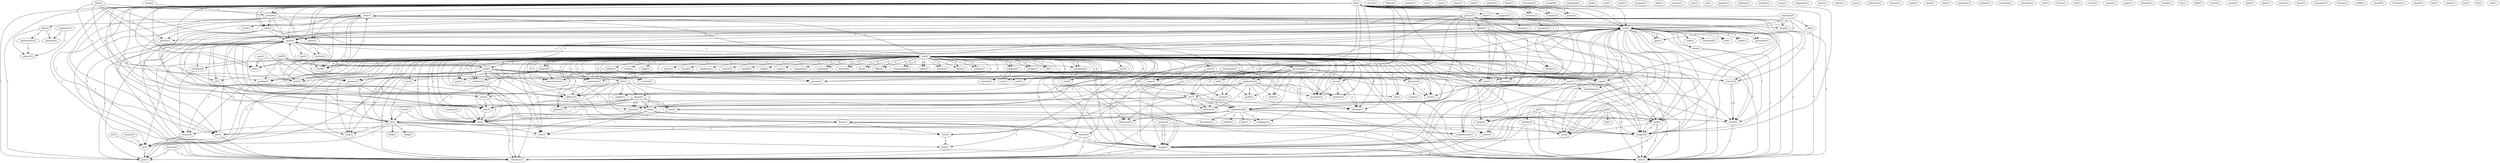 digraph G {
  disk [ label="disk(5)" ];
  packing [ label="packing(1)" ];
  want [ label="want(1)" ];
  address [ label="address(3)" ];
  postage [ label="postage(1)" ];
  peachy [ label="peachy(1)" ];
  slab [ label="slab(1)" ];
  stuff [ label="stuff(3)" ];
  send [ label="send(5)" ];
  contribute [ label="contribute(2)" ];
  church [ label="church(1)" ];
  ldmech [ label="ldmech(1)" ];
  email [ label="email(4)" ];
  otis [ label="otis(9)" ];
  unomaha [ label="unomaha(4)" ];
  edu [ label="edu(8)" ];
  eof [ label="eof(1)" ];
  ed [ label="ed(3)" ];
  view [ label="view(1)" ];
  uploaded [ label="uploaded(1)" ];
  information [ label="information(6)" ];
  time [ label="time(2)" ];
  otis [ label="otis(6)" ];
  omaha [ label="omaha(4)" ];
  cwis [ label="cwis(2)" ];
  size [ label="size(1)" ];
  archive [ label="archive(1)" ];
  directory [ label="directory(7)" ];
  pub [ label="pub(2)" ];
  number [ label="number(1)" ];
  someone [ label="someone(3)" ];
  use [ label="use(1)" ];
  use [ label="use(6)" ];
  gain [ label="gain(1)" ];
  dig [ label="dig(1)" ];
  ne [ label="ne(2)" ];
  rm [ label="rm(1)" ];
  case [ label="case(1)" ];
  closes [ label="closes(1)" ];
  help [ label="help(1)" ];
  upload [ label="upload(1)" ];
  info [ label="info(4)" ];
  text [ label="text(2)" ];
  post [ label="post(2)" ];
  file [ label="file(5)" ];
  system [ label="system(1)" ];
  subject [ label="subject(1)" ];
  exists [ label="exists(1)" ];
  site [ label="site(3)" ];
  permission [ label="permission(7)" ];
  publication [ label="publication(2)" ];
  hang [ label="hang(1)" ];
  unc [ label="unc(4)" ];
  give [ label="give(3)" ];
  format [ label="format(3)" ];
  credit [ label="credit(1)" ];
  bbs [ label="bbs(1)" ];
  screen [ label="screen(1)" ];
  priest [ label="priest(1)" ];
  art [ label="art(3)" ];
  forum [ label="forum(1)" ];
  public [ label="public(1)" ];
  exhibition [ label="exhibition(1)" ];
  convert [ label="convert(2)" ];
  spread [ label="spread(1)" ];
  stand [ label="stand(1)" ];
  ezine [ label="ezine(1)" ];
  profit [ label="profit(1)" ];
  animation [ label="animation(1)" ];
  wallpaper [ label="wallpaper(1)" ];
  way [ label="way(2)" ];
  distribution [ label="distribution(3)" ];
  supply [ label="supply(1)" ];
  software [ label="software(1)" ];
  sunsite [ label="sunsite(4)" ];
  sumerian [ label="sumerian(1)" ];
  network [ label="network(1)" ];
  change [ label="change(1)" ];
  dimension [ label="dimension(1)" ];
  copy [ label="copy(2)" ];
  scrutiny [ label="scrutiny(1)" ];
  deity [ label="deity(1)" ];
  project [ label="project(6)" ];
  offers [ label="offers(1)" ];
  house [ label="house(1)" ];
  scan [ label="scan(2)" ];
  dial [ label="dial(1)" ];
  filename [ label="filename(3)" ];
  responsibility [ label="responsibility(1)" ];
  purpose [ label="purpose(2)" ];
  artwork [ label="artwork(1)" ];
  check [ label="check(1)" ];
  perusal [ label="perusal(1)" ];
  pope [ label="pope(1)" ];
  save [ label="save(1)" ];
  change [ label="change(1)" ];
  condition [ label="condition(1)" ];
  leave [ label="leave(2)" ];
  broadcast [ label="broadcast(1)" ];
  takes [ label="takes(1)" ];
  interest [ label="interest(1)" ];
  administrator [ label="administrator(1)" ];
  doesn [ label="doesn(1)" ];
  includes [ label="includes(1)" ];
  connection [ label="connection(1)" ];
  critique [ label="critique(1)" ];
  gallery [ label="gallery(2)" ];
  clothing [ label="clothing(1)" ];
  note [ label="note(1)" ];
  accepts [ label="accepts(1)" ];
  find [ label="find(3)" ];
  don [ label="don(1)" ];
  see [ label="see(2)" ];
  fill [ label="fill(1)" ];
  image [ label="image(14)" ];
  files [ label="files(1)" ];
  form [ label="form(1)" ];
  conversion [ label="conversion(1)" ];
  scanned [ label="scanned(1)" ];
  something [ label="something(1)" ];
  look [ label="look(1)" ];
  usage [ label="usage(1)" ];
  ask [ label="ask(1)" ];
  contact [ label="contact(2)" ];
  sort [ label="sort(2)" ];
  contact [ label="contact(3)" ];
  artist [ label="artist(6)" ];
  uwi [ label="uwi(1)" ];
  news [ label="news(1)" ];
  program [ label="program(1)" ];
  offer [ label="offer(1)" ];
  process [ label="process(1)" ];
  stay [ label="stay(1)" ];
  go [ label="go(1)" ];
  gopher [ label="gopher(1)" ];
  compensation [ label="compensation(1)" ];
  email [ label="email(2)" ];
  stimulus [ label="stimulus(1)" ];
  bulletin [ label="bulletin(1)" ];
  please [ label="please(5)" ];
  submit [ label="submit(2)" ];
  arrange [ label="arrange(1)" ];
  upload [ label="upload(1)" ];
  transport [ label="transport(1)" ];
  keep [ label="keep(4)" ];
  mass [ label="mass(1)" ];
  originated [ label="originated(1)" ];
  ftp [ label="ftp(4)" ];
  draw [ label="draw(1)" ];
  happens [ label="happens(1)" ];
  picture [ label="picture(2)" ];
  take [ label="take(2)" ];
  encoders [ label="encoders(1)" ];
  photo [ label="photo(1)" ];
  put [ label="put(1)" ];
  scanner [ label="scanner(3)" ];
  access [ label="access(2)" ];
  booty [ label="booty(1)" ];
  obtain [ label="obtain(1)" ];
  mac [ label="mac(1)" ];
  reference [ label="reference(1)" ];
  code [ label="code(1)" ];
  command [ label="command(1)" ];
  series [ label="series(3)" ];
  know [ label="know(1)" ];
  bin [ label="bin(1)" ];
  make [ label="make(1)" ];
  work [ label="work(2)" ];
  permitted [ label="permitted(1)" ];
  term [ label="term(2)" ];
  name [ label="name(2)" ];
  browse [ label="browse(1)" ];
  today [ label="today(1)" ];
  food [ label="food(1)" ];
  thing [ label="thing(1)" ];
  kick [ label="kick(1)" ];
  merit [ label="merit(1)" ];
  title [ label="title(1)" ];
  gumption [ label="gumption(1)" ];
  backup [ label="backup(1)" ];
  viewer [ label="viewer(2)" ];
  description [ label="description(1)" ];
  infofile [ label="infofile(1)" ];
  line [ label="line(1)" ];
  incoming [ label="incoming(1)" ];
  gif [ label="gif(7)" ];
  cyberden [ label="cyberden(1)" ];
  computer [ label="computer(2)" ];
  anything [ label="anything(1)" ];
  deposit [ label="deposit(1)" ];
  stimulate [ label="stimulate(2)" ];
  jpg [ label="jpg(4)" ];
  bit [ label="bit(1)" ];
  track [ label="track(1)" ];
  idea [ label="idea(2)" ];
  include [ label="include(3)" ];
  end [ label="end(1)" ];
  ftp [ label="ftp(2)" ];
  future [ label="future(1)" ];
  feel [ label="feel(1)" ];
  sase [ label="sase(3)" ];
  travel [ label="travel(1)" ];
  usenet [ label="usenet(1)" ];
  input [ label="input(1)" ];
  po [ label="po(2)" ];
  drawing [ label="drawing(1)" ];
  remain [ label="remain(1)" ];
  contrib [ label="contrib(1)" ];
  fact [ label="fact(1)" ];
  light [ label="light(1)" ];
  revert [ label="revert(1)" ];
  immortality [ label="immortality(2)" ];
  means [ label="means(1)" ];
  hope [ label="hope(1)" ];
  globe [ label="globe(1)" ];
  author [ label="author(1)" ];
  stastny [ label="stastny(3)" ];
  gives [ label="gives(1)" ];
  internet [ label="internet(1)" ];
  remember [ label="remember(1)" ];
  hmmm [ label="hmmm(1)" ];
  waffle [ label="waffle(1)" ];
  disclaimer [ label="disclaimer(2)" ];
  otistuff [ label="otistuff(1)" ];
  breathed [ label="breathed(1)" ];
  ldmek [ label="ldmek(2)" ];
  ibm [ label="ibm(1)" ];
  forget [ label="forget(1)" ];
  iron [ label="iron(1)" ];
  bx [ label="bx(2)" ];
  life [ label="life(1)" ];
  cafe [ label="cafe(1)" ];
  disk -> packing [ label="2" ];
  disk -> want [ label="2" ];
  disk -> address [ label="2" ];
  disk -> postage [ label="2" ];
  disk -> peachy [ label="1" ];
  disk -> slab [ label="2" ];
  stuff -> send [ label="1" ];
  stuff -> packing [ label="1" ];
  stuff -> postage [ label="1" ];
  stuff -> slab [ label="1" ];
  stuff -> contribute [ label="1" ];
  email -> otis [ label="1" ];
  email -> unomaha [ label="2" ];
  email -> edu [ label="2" ];
  email -> eof [ label="2" ];
  email -> ed [ label="2" ];
  email -> view [ label="1" ];
  email -> uploaded [ label="1" ];
  email -> information [ label="1" ];
  email -> time [ label="1" ];
  email -> otis [ label="1" ];
  email -> omaha [ label="1" ];
  email -> cwis [ label="2" ];
  email -> size [ label="1" ];
  email -> archive [ label="1" ];
  email -> directory [ label="1" ];
  email -> pub [ label="1" ];
  someone -> use [ label="1" ];
  someone -> use [ label="1" ];
  someone -> gain [ label="1" ];
  someone -> dig [ label="1" ];
  someone -> ne [ label="1" ];
  upload -> info [ label="2" ];
  upload -> text [ label="1" ];
  upload -> post [ label="1" ];
  upload -> file [ label="2" ];
  upload -> system [ label="1" ];
  otis -> exists [ label="1" ];
  otis -> site [ label="3" ];
  otis -> permission [ label="3" ];
  otis -> publication [ label="2" ];
  otis -> send [ label="3" ];
  otis -> hang [ label="1" ];
  otis -> unc [ label="2" ];
  otis -> give [ label="1" ];
  otis -> format [ label="1" ];
  otis -> credit [ label="1" ];
  otis -> unomaha [ label="2" ];
  otis -> edu [ label="4" ];
  otis -> bbs [ label="1" ];
  otis -> screen [ label="1" ];
  otis -> priest [ label="2" ];
  otis -> art [ label="5" ];
  otis -> forum [ label="1" ];
  otis -> use [ label="1" ];
  otis -> packing [ label="1" ];
  otis -> public [ label="1" ];
  otis -> exhibition [ label="1" ];
  otis -> convert [ label="1" ];
  otis -> spread [ label="1" ];
  otis -> ed [ label="4" ];
  otis -> stand [ label="1" ];
  otis -> ezine [ label="2" ];
  otis -> profit [ label="1" ];
  otis -> information [ label="1" ];
  otis -> animation [ label="1" ];
  otis -> wallpaper [ label="1" ];
  otis -> way [ label="1" ];
  otis -> distribution [ label="2" ];
  otis -> supply [ label="1" ];
  otis -> software [ label="1" ];
  otis -> sunsite [ label="2" ];
  otis -> want [ label="1" ];
  otis -> address [ label="1" ];
  otis -> post [ label="1" ];
  otis -> sumerian [ label="2" ];
  otis -> postage [ label="1" ];
  otis -> network [ label="1" ];
  otis -> change [ label="2" ];
  otis -> dimension [ label="1" ];
  otis -> copy [ label="1" ];
  otis -> scrutiny [ label="1" ];
  otis -> deity [ label="2" ];
  otis -> project [ label="1" ];
  otis -> offers [ label="1" ];
  otis -> house [ label="1" ];
  otis -> scan [ label="1" ];
  otis -> dial [ label="1" ];
  otis -> use [ label="1" ];
  otis -> file [ label="3" ];
  otis -> filename [ label="1" ];
  otis -> omaha [ label="2" ];
  otis -> responsibility [ label="1" ];
  otis -> purpose [ label="2" ];
  otis -> artwork [ label="1" ];
  otis -> check [ label="1" ];
  otis -> slab [ label="1" ];
  otis -> perusal [ label="1" ];
  otis -> pope [ label="2" ];
  otis -> save [ label="1" ];
  otis -> cwis [ label="2" ];
  otis -> change [ label="2" ];
  otis -> condition [ label="1" ];
  otis -> leave [ label="2" ];
  otis -> broadcast [ label="1" ];
  otis -> takes [ label="1" ];
  otis -> interest [ label="1" ];
  otis -> ne [ label="1" ];
  otis -> administrator [ label="2" ];
  otis -> doesn [ label="1" ];
  otis -> includes [ label="1" ];
  otis -> connection [ label="2" ];
  otis -> critique [ label="1" ];
  otis -> gallery [ label="1" ];
  otis -> clothing [ label="1" ];
  otis -> note [ label="1" ];
  otis -> contribute [ label="1" ];
  otis -> accepts [ label="1" ];
  otis -> find [ label="1" ];
  otis -> don [ label="1" ];
  otis -> see [ label="1" ];
  otis -> directory [ label="3" ];
  otis -> fill [ label="1" ];
  otis -> image [ label="5" ];
  otis -> files [ label="3" ];
  otis -> pub [ label="2" ];
  site -> unc [ label="1" ];
  site -> edu [ label="1" ];
  site -> change [ label="2" ];
  site -> change [ label="2" ];
  site -> directory [ label="2" ];
  permission -> publication [ label="3" ];
  permission -> credit [ label="2" ];
  permission -> screen [ label="1" ];
  permission -> art [ label="1" ];
  permission -> profit [ label="1" ];
  permission -> usage [ label="1" ];
  permission -> software [ label="1" ];
  permission -> address [ label="2" ];
  permission -> copy [ label="2" ];
  permission -> ask [ label="1" ];
  permission -> contact [ label="1" ];
  permission -> broadcast [ label="1" ];
  permission -> sort [ label="1" ];
  permission -> contact [ label="1" ];
  permission -> artist [ label="1" ];
  permission -> includes [ label="1" ];
  permission -> clothing [ label="1" ];
  publication -> credit [ label="1" ];
  publication -> screen [ label="1" ];
  publication -> art [ label="1" ];
  publication -> profit [ label="1" ];
  publication -> software [ label="1" ];
  publication -> address [ label="1" ];
  publication -> broadcast [ label="1" ];
  publication -> includes [ label="1" ];
  publication -> clothing [ label="1" ];
  send -> bbs [ label="1" ];
  send -> eof [ label="1" ];
  send -> packing [ label="1" ];
  send -> view [ label="1" ];
  send -> uploaded [ label="1" ];
  send -> information [ label="1" ];
  send -> time [ label="1" ];
  send -> want [ label="1" ];
  send -> address [ label="1" ];
  send -> post [ label="1" ];
  send -> postage [ label="1" ];
  send -> copy [ label="1" ];
  send -> scan [ label="1" ];
  send -> slab [ label="1" ];
  send -> compensation [ label="1" ];
  send -> email [ label="2" ];
  send -> ne [ label="1" ];
  send -> note [ label="1" ];
  send -> files [ label="1" ];
  unc -> ed [ label="1" ];
  give -> information [ label="1" ];
  give -> usage [ label="1" ];
  give -> sort [ label="1" ];
  please -> format [ label="1" ];
  please -> submit [ label="1" ];
  please -> info [ label="1" ];
  please -> arrange [ label="1" ];
  please -> upload [ label="1" ];
  please -> text [ label="1" ];
  please -> view [ label="1" ];
  please -> uploaded [ label="1" ];
  please -> information [ label="1" ];
  please -> transport [ label="1" ];
  please -> time [ label="1" ];
  please -> post [ label="1" ];
  please -> contact [ label="1" ];
  please -> file [ label="1" ];
  please -> system [ label="1" ];
  please -> email [ label="1" ];
  please -> contact [ label="1" ];
  please -> image [ label="1" ];
  please -> keep [ label="1" ];
  please -> files [ label="3" ];
  unomaha -> omaha [ label="1" ];
  submit -> view [ label="1" ];
  submit -> uploaded [ label="1" ];
  submit -> information [ label="1" ];
  submit -> time [ label="1" ];
  submit -> peachy [ label="1" ];
  submit -> email [ label="1" ];
  submit -> image [ label="2" ];
  submit -> files [ label="2" ];
  bbs -> info [ label="1" ];
  bbs -> upload [ label="1" ];
  bbs -> supply [ label="1" ];
  bbs -> time [ label="1" ];
  bbs -> post [ label="1" ];
  bbs -> dial [ label="1" ];
  bbs -> file [ label="1" ];
  bbs -> system [ label="1" ];
  info -> ed [ label="1" ];
  info -> file [ label="1" ];
  info -> cwis [ label="1" ];
  info -> email [ label="1" ];
  info -> artist [ label="1" ];
  info -> files [ label="1" ];
  ftp -> art [ label="1" ];
  ftp -> eof [ label="1" ];
  ftp -> use [ label="1" ];
  ftp -> ed [ label="2" ];
  ftp -> draw [ label="1" ];
  ftp -> happens [ label="1" ];
  ftp -> sunsite [ label="1" ];
  ftp -> change [ label="1" ];
  ftp -> picture [ label="1" ];
  ftp -> use [ label="1" ];
  ftp -> file [ label="2" ];
  ftp -> take [ label="1" ];
  ftp -> encoders [ label="1" ];
  ftp -> photo [ label="1" ];
  ftp -> put [ label="1" ];
  ftp -> change [ label="1" ];
  ftp -> email [ label="1" ];
  ftp -> scanner [ label="1" ];
  ftp -> access [ label="1" ];
  ftp -> don [ label="1" ];
  ftp -> directory [ label="2" ];
  ftp -> image [ label="1" ];
  ftp -> pub [ label="1" ];
  art -> ed [ label="1" ];
  art -> information [ label="1" ];
  art -> wallpaper [ label="1" ];
  art -> software [ label="1" ];
  art -> dimension [ label="1" ];
  art -> file [ label="1" ];
  art -> gallery [ label="1" ];
  art -> clothing [ label="1" ];
  use -> code [ label="1" ];
  use -> command [ label="1" ];
  use -> address [ label="1" ];
  use -> copy [ label="2" ];
  use -> series [ label="1" ];
  use -> gain [ label="1" ];
  use -> know [ label="1" ];
  use -> bin [ label="1" ];
  use -> check [ label="1" ];
  use -> compensation [ label="1" ];
  use -> make [ label="1" ];
  use -> work [ label="1" ];
  use -> email [ label="1" ];
  use -> artist [ label="2" ];
  use -> permitted [ label="1" ];
  use -> find [ label="1" ];
  use -> see [ label="1" ];
  use -> directory [ label="1" ];
  use -> files [ label="1" ];
  term -> ed [ label="1" ];
  term -> file [ label="1" ];
  name -> picture [ label="1" ];
  upload -> text [ label="1" ];
  upload -> post [ label="1" ];
  upload -> file [ label="2" ];
  upload -> system [ label="1" ];
  public -> distribution [ label="1" ];
  public -> scrutiny [ label="1" ];
  public -> perusal [ label="1" ];
  text -> file [ label="1" ];
  text -> files [ label="1" ];
  ed -> sunsite [ label="2" ];
  ed -> otis [ label="1" ];
  ed -> food [ label="1" ];
  ed -> scan [ label="1" ];
  ed -> thing [ label="1" ];
  ed -> omaha [ label="1" ];
  ed -> cwis [ label="4" ];
  ed -> sort [ label="1" ];
  ed -> kick [ label="1" ];
  ed -> ne [ label="1" ];
  viewer -> change [ label="1" ];
  viewer -> change [ label="1" ];
  viewer -> see [ label="1" ];
  information -> wallpaper [ label="1" ];
  information -> dimension [ label="1" ];
  information -> description [ label="1" ];
  information -> know [ label="1" ];
  information -> infofile [ label="1" ];
  information -> put [ label="1" ];
  information -> line [ label="1" ];
  information -> artist [ label="1" ];
  information -> directory [ label="1" ];
  information -> image [ label="1" ];
  information -> files [ label="1" ];
  gif -> change [ label="3" ];
  gif -> house [ label="1" ];
  gif -> change [ label="3" ];
  gif -> find [ label="3" ];
  gif -> see [ label="2" ];
  gif -> image [ label="2" ];
  gif -> files [ label="7" ];
  way -> use [ label="1" ];
  way -> series [ label="1" ];
  way -> save [ label="1" ];
  way -> artist [ label="1" ];
  distribution -> image [ label="1" ];
  distribution -> files [ label="1" ];
  computer -> anything [ label="1" ];
  computer -> deposit [ label="1" ];
  stimulate -> file [ label="1" ];
  sunsite -> change [ label="1" ];
  sunsite -> change [ label="1" ];
  sunsite -> directory [ label="1" ];
  sunsite -> pub [ label="1" ];
  time -> post [ label="1" ];
  time -> file [ label="1" ];
  time -> system [ label="1" ];
  jpg -> change [ label="2" ];
  jpg -> house [ label="1" ];
  jpg -> bit [ label="1" ];
  jpg -> change [ label="2" ];
  jpg -> find [ label="3" ];
  jpg -> see [ label="2" ];
  jpg -> image [ label="2" ];
  jpg -> files [ label="6" ];
  otis -> want [ label="1" ];
  otis -> address [ label="1" ];
  otis -> post [ label="1" ];
  otis -> sumerian [ label="2" ];
  otis -> postage [ label="1" ];
  otis -> network [ label="1" ];
  otis -> change [ label="2" ];
  otis -> dimension [ label="1" ];
  otis -> copy [ label="1" ];
  otis -> scrutiny [ label="1" ];
  otis -> deity [ label="2" ];
  otis -> project [ label="1" ];
  otis -> offers [ label="1" ];
  otis -> house [ label="1" ];
  otis -> scan [ label="1" ];
  otis -> dial [ label="1" ];
  otis -> use [ label="1" ];
  otis -> file [ label="3" ];
  otis -> filename [ label="1" ];
  otis -> omaha [ label="2" ];
  otis -> responsibility [ label="1" ];
  otis -> purpose [ label="2" ];
  otis -> artwork [ label="1" ];
  otis -> check [ label="1" ];
  otis -> slab [ label="1" ];
  otis -> perusal [ label="1" ];
  otis -> pope [ label="2" ];
  otis -> save [ label="1" ];
  otis -> cwis [ label="2" ];
  otis -> change [ label="2" ];
  otis -> condition [ label="1" ];
  otis -> leave [ label="2" ];
  otis -> broadcast [ label="1" ];
  otis -> takes [ label="1" ];
  otis -> interest [ label="1" ];
  otis -> ne [ label="1" ];
  otis -> administrator [ label="2" ];
  otis -> doesn [ label="1" ];
  otis -> includes [ label="1" ];
  otis -> connection [ label="2" ];
  otis -> critique [ label="1" ];
  otis -> gallery [ label="1" ];
  otis -> clothing [ label="1" ];
  otis -> note [ label="1" ];
  otis -> contribute [ label="1" ];
  otis -> accepts [ label="1" ];
  otis -> find [ label="1" ];
  otis -> don [ label="1" ];
  otis -> see [ label="1" ];
  otis -> directory [ label="3" ];
  otis -> fill [ label="1" ];
  otis -> image [ label="5" ];
  otis -> files [ label="3" ];
  otis -> pub [ label="2" ];
  want -> address [ label="2" ];
  want -> copy [ label="1" ];
  want -> use [ label="1" ];
  want -> track [ label="1" ];
  want -> know [ label="1" ];
  want -> idea [ label="1" ];
  want -> peachy [ label="1" ];
  want -> check [ label="1" ];
  want -> include [ label="1" ];
  want -> find [ label="1" ];
  want -> see [ label="1" ];
  want -> directory [ label="1" ];
  want -> keep [ label="1" ];
  address -> know [ label="1" ];
  post -> file [ label="1" ];
  ftp -> change [ label="1" ];
  ftp -> picture [ label="1" ];
  ftp -> use [ label="1" ];
  ftp -> file [ label="2" ];
  ftp -> take [ label="1" ];
  ftp -> encoders [ label="1" ];
  ftp -> photo [ label="1" ];
  ftp -> put [ label="1" ];
  ftp -> change [ label="1" ];
  ftp -> email [ label="1" ];
  ftp -> scanner [ label="1" ];
  ftp -> access [ label="1" ];
  ftp -> don [ label="1" ];
  ftp -> directory [ label="2" ];
  ftp -> image [ label="1" ];
  ftp -> pub [ label="1" ];
  change -> directory [ label="1" ];
  change -> files [ label="1" ];
  picture -> use [ label="1" ];
  picture -> file [ label="1" ];
  picture -> take [ label="1" ];
  picture -> photo [ label="1" ];
  picture -> put [ label="1" ];
  picture -> email [ label="1" ];
  picture -> directory [ label="1" ];
  copy -> compensation [ label="1" ];
  copy -> files [ label="1" ];
  project -> scan [ label="1" ];
  project -> file [ label="2" ];
  project -> filename [ label="1" ];
  project -> pope [ label="1" ];
  project -> save [ label="1" ];
  project -> condition [ label="1" ];
  project -> ne [ label="1" ];
  project -> administrator [ label="1" ];
  project -> connection [ label="1" ];
  project -> image [ label="1" ];
  project -> files [ label="1" ];
  sase -> slab [ label="1" ];
  sase -> contribute [ label="1" ];
  sase -> don [ label="1" ];
  use -> series [ label="1" ];
  use -> gain [ label="1" ];
  use -> know [ label="1" ];
  use -> bin [ label="1" ];
  use -> check [ label="1" ];
  use -> compensation [ label="1" ];
  use -> make [ label="1" ];
  use -> work [ label="1" ];
  use -> email [ label="1" ];
  use -> artist [ label="2" ];
  use -> permitted [ label="1" ];
  use -> find [ label="1" ];
  use -> see [ label="1" ];
  use -> directory [ label="1" ];
  use -> files [ label="1" ];
  po -> ne [ label="1" ];
  contact -> artist [ label="3" ];
  file -> series [ label="1" ];
  file -> put [ label="1" ];
  file -> email [ label="1" ];
  file -> directory [ label="2" ];
  file -> image [ label="1" ];
  filename -> remain [ label="1" ];
  filename -> save [ label="1" ];
  omaha -> ne [ label="1" ];
  series -> directory [ label="1" ];
  take -> photo [ label="1" ];
  take -> put [ label="1" ];
  take -> email [ label="1" ];
  take -> directory [ label="1" ];
  take -> image [ label="1" ];
  know -> compensation [ label="1" ];
  know -> cwis [ label="1" ];
  know -> sort [ label="1" ];
  know -> kick [ label="1" ];
  know -> files [ label="1" ];
  idea -> anything [ label="1" ];
  idea -> immortality [ label="1" ];
  idea -> deposit [ label="1" ];
  purpose -> artwork [ label="1" ];
  purpose -> perusal [ label="1" ];
  put -> email [ label="1" ];
  put -> directory [ label="2" ];
  immortality -> deposit [ label="1" ];
  stastny -> ne [ label="1" ];
  change -> directory [ label="1" ];
  change -> files [ label="1" ];
  leave -> broadcast [ label="1" ];
  leave -> includes [ label="1" ];
  leave -> clothing [ label="1" ];
  work -> artist [ label="1" ];
  work -> files [ label="1" ];
  internet -> directory [ label="1" ];
  internet -> pub [ label="1" ];
  sort -> kick [ label="1" ];
  email -> archive [ label="1" ];
  email -> directory [ label="1" ];
  email -> pub [ label="1" ];
  ne -> pub [ label="1" ];
  disclaimer -> administrator [ label="1" ];
  disclaimer -> connection [ label="1" ];
  disclaimer -> image [ label="1" ];
  disclaimer -> files [ label="1" ];
  contact -> artist [ label="3" ];
  artist -> files [ label="1" ];
  include -> directory [ label="2" ];
  include -> image [ label="2" ];
  include -> files [ label="1" ];
  contribute -> iron [ label="1" ];
  find -> see [ label="1" ];
  find -> directory [ label="2" ];
  find -> image [ label="1" ];
  find -> files [ label="1" ];
  image -> files [ label="5" ];
  keep -> files [ label="1" ];
}
